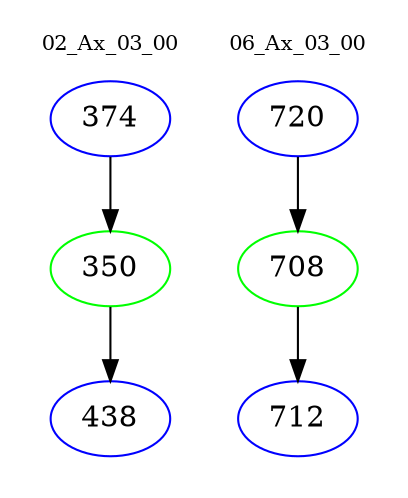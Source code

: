 digraph{
subgraph cluster_0 {
color = white
label = "02_Ax_03_00";
fontsize=10;
T0_374 [label="374", color="blue"]
T0_374 -> T0_350 [color="black"]
T0_350 [label="350", color="green"]
T0_350 -> T0_438 [color="black"]
T0_438 [label="438", color="blue"]
}
subgraph cluster_1 {
color = white
label = "06_Ax_03_00";
fontsize=10;
T1_720 [label="720", color="blue"]
T1_720 -> T1_708 [color="black"]
T1_708 [label="708", color="green"]
T1_708 -> T1_712 [color="black"]
T1_712 [label="712", color="blue"]
}
}
